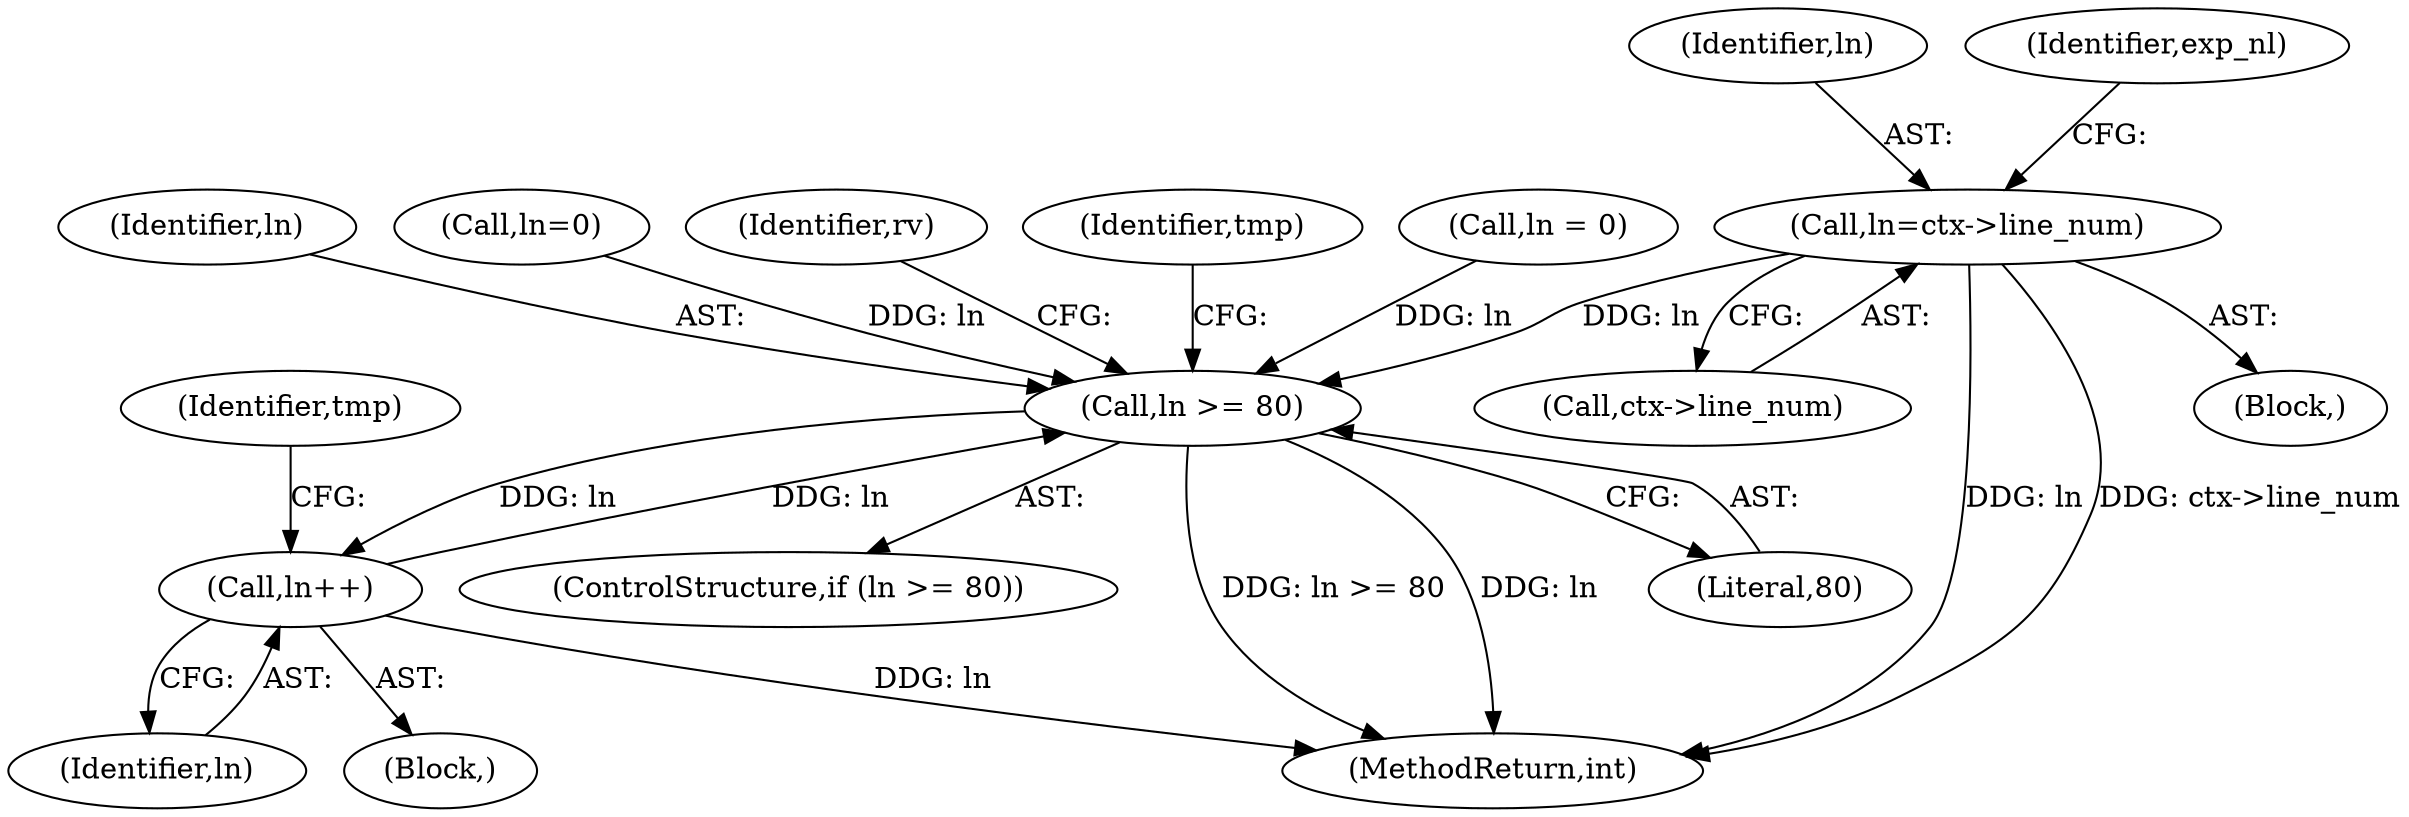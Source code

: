 digraph "0_openssl_d0666f289ac013094bbbf547bfbcd616199b7d2d@pointer" {
"1000154" [label="(Call,ln=ctx->line_num)"];
"1000195" [label="(Call,ln >= 80)"];
"1000233" [label="(Call,ln++)"];
"1000194" [label="(ControlStructure,if (ln >= 80))"];
"1000233" [label="(Call,ln++)"];
"1000154" [label="(Call,ln=ctx->line_num)"];
"1000234" [label="(Identifier,ln)"];
"1000156" [label="(Call,ctx->line_num)"];
"1000433" [label="(MethodReturn,int)"];
"1000155" [label="(Identifier,ln)"];
"1000197" [label="(Literal,80)"];
"1000195" [label="(Call,ln >= 80)"];
"1000196" [label="(Identifier,ln)"];
"1000277" [label="(Call,ln=0)"];
"1000118" [label="(Block,)"];
"1000217" [label="(Block,)"];
"1000248" [label="(Identifier,tmp)"];
"1000200" [label="(Identifier,rv)"];
"1000160" [label="(Identifier,exp_nl)"];
"1000205" [label="(Identifier,tmp)"];
"1000266" [label="(Call,ln = 0)"];
"1000154" -> "1000118"  [label="AST: "];
"1000154" -> "1000156"  [label="CFG: "];
"1000155" -> "1000154"  [label="AST: "];
"1000156" -> "1000154"  [label="AST: "];
"1000160" -> "1000154"  [label="CFG: "];
"1000154" -> "1000433"  [label="DDG: ln"];
"1000154" -> "1000433"  [label="DDG: ctx->line_num"];
"1000154" -> "1000195"  [label="DDG: ln"];
"1000195" -> "1000194"  [label="AST: "];
"1000195" -> "1000197"  [label="CFG: "];
"1000196" -> "1000195"  [label="AST: "];
"1000197" -> "1000195"  [label="AST: "];
"1000200" -> "1000195"  [label="CFG: "];
"1000205" -> "1000195"  [label="CFG: "];
"1000195" -> "1000433"  [label="DDG: ln >= 80"];
"1000195" -> "1000433"  [label="DDG: ln"];
"1000277" -> "1000195"  [label="DDG: ln"];
"1000233" -> "1000195"  [label="DDG: ln"];
"1000266" -> "1000195"  [label="DDG: ln"];
"1000195" -> "1000233"  [label="DDG: ln"];
"1000233" -> "1000217"  [label="AST: "];
"1000233" -> "1000234"  [label="CFG: "];
"1000234" -> "1000233"  [label="AST: "];
"1000248" -> "1000233"  [label="CFG: "];
"1000233" -> "1000433"  [label="DDG: ln"];
}

